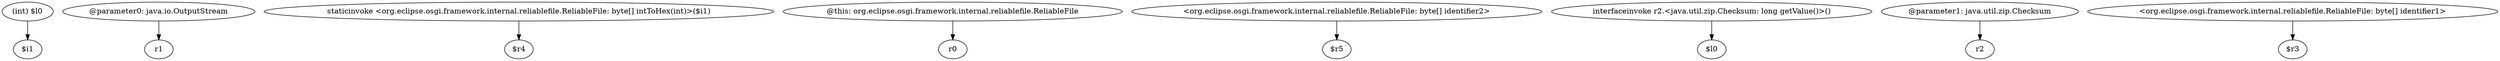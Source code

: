 digraph g {
0[label="(int) $l0"]
1[label="$i1"]
0->1[label=""]
2[label="@parameter0: java.io.OutputStream"]
3[label="r1"]
2->3[label=""]
4[label="staticinvoke <org.eclipse.osgi.framework.internal.reliablefile.ReliableFile: byte[] intToHex(int)>($i1)"]
5[label="$r4"]
4->5[label=""]
6[label="@this: org.eclipse.osgi.framework.internal.reliablefile.ReliableFile"]
7[label="r0"]
6->7[label=""]
8[label="<org.eclipse.osgi.framework.internal.reliablefile.ReliableFile: byte[] identifier2>"]
9[label="$r5"]
8->9[label=""]
10[label="interfaceinvoke r2.<java.util.zip.Checksum: long getValue()>()"]
11[label="$l0"]
10->11[label=""]
12[label="@parameter1: java.util.zip.Checksum"]
13[label="r2"]
12->13[label=""]
14[label="<org.eclipse.osgi.framework.internal.reliablefile.ReliableFile: byte[] identifier1>"]
15[label="$r3"]
14->15[label=""]
}